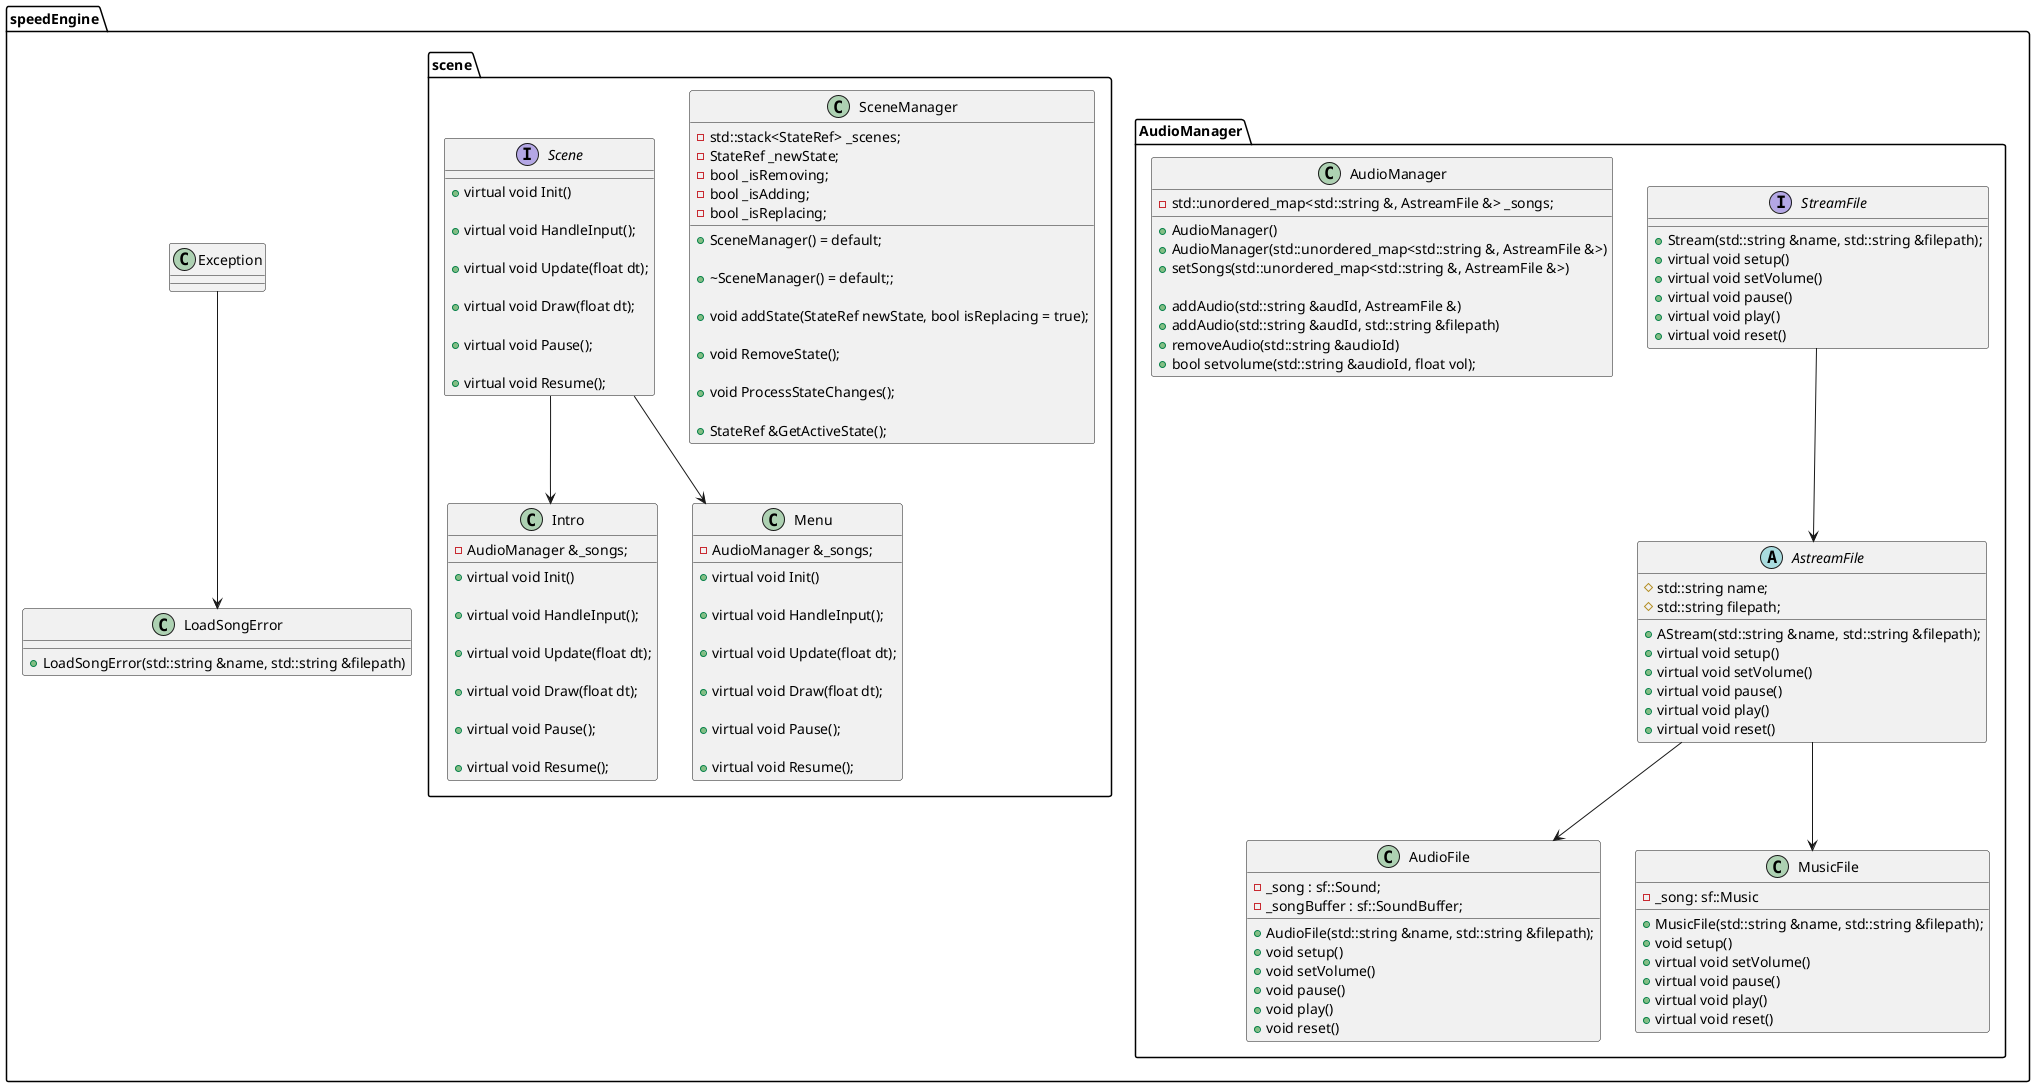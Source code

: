 @startuml
'https://plantuml.com/state-diagram

set namespaceSeparator ::

namespace speedEngine {
	class Exception {}
	class LoadSongError {
		+ LoadSongError(std::string &name, std::string &filepath)
	}

	Exception --> LoadSongError


	namespace AudioManager {
		interface StreamFile {
			+ Stream(std::string &name, std::string &filepath);
			+ virtual void setup()
			+ virtual void setVolume()
			+ virtual void pause()
			+ virtual void play()
			+ virtual void reset()
		}

		abstract AstreamFile {
			+ AStream(std::string &name, std::string &filepath);
        	+ virtual void setup()
			+ virtual void setVolume()
			+ virtual void pause()
			+ virtual void play()
			+ virtual void reset()
			#std::string name;
			#std::string filepath;
		}

		class AudioFile {
			+ AudioFile(std::string &name, std::string &filepath);
			+ void setup()
			+ void setVolume()
			+ void pause()
			+ void play()
			+ void reset()

        	- _song : sf::Sound;
			- _songBuffer : sf::SoundBuffer;
		}

		class MusicFile {
        	+ MusicFile(std::string &name, std::string &filepath);
            + void setup()
            + virtual void setVolume()
            + virtual void pause()
            + virtual void play()
            + virtual void reset()

            - _song: sf::Music
		}

		class AudioManager {
			+ AudioManager()
			+ AudioManager(std::unordered_map<std::string &, AstreamFile &>)
			+ setSongs(std::unordered_map<std::string &, AstreamFile &>)

			+ addAudio(std::string &audId, AstreamFile &)
			+ addAudio(std::string &audId, std::string &filepath)
			+ removeAudio(std::string &audioId)
			+ bool setvolume(std::string &audioId, float vol);
			- std::unordered_map<std::string &, AstreamFile &> _songs;
			}
		StreamFile --> AstreamFile
		AstreamFile --> AudioFile
		AstreamFile --> MusicFile
	}

	namespace scene {

                class SceneManager {
                			+ SceneManager() = default;

                			+ ~SceneManager() = default;;

                			+ void addState(StateRef newState, bool isReplacing = true);

                			+ void RemoveState();

                			+ void ProcessStateChanges();

                			+ StateRef &GetActiveState();

                			- std::stack<StateRef> _scenes;
                			- StateRef _newState;
                			- bool _isRemoving;
                			- bool _isAdding;
                			- bool _isReplacing;
                }

				interface Scene {
        			+ virtual void Init()

        			+ virtual void HandleInput();

        			+ virtual void Update(float dt);

        			+ virtual void Draw(float dt);

        			+ virtual void Pause();

        			+ virtual void Resume();
        		}

        		class Intro {
					+ virtual void Init()

        			+ virtual void HandleInput();

        			+ virtual void Update(float dt);

        			+ virtual void Draw(float dt);

        			+ virtual void Pause();

        			+ virtual void Resume();
					- AudioManager &_songs;

        		}

        		class Menu {
        			+ virtual void Init()

                    + virtual void HandleInput();

                    + virtual void Update(float dt);

                    + virtual void Draw(float dt);

                    + virtual void Pause();

                    + virtual void Resume();

                    - AudioManager &_songs;
        		}

				Scene --> Intro
				Scene --> Menu
	}
}
@enduml